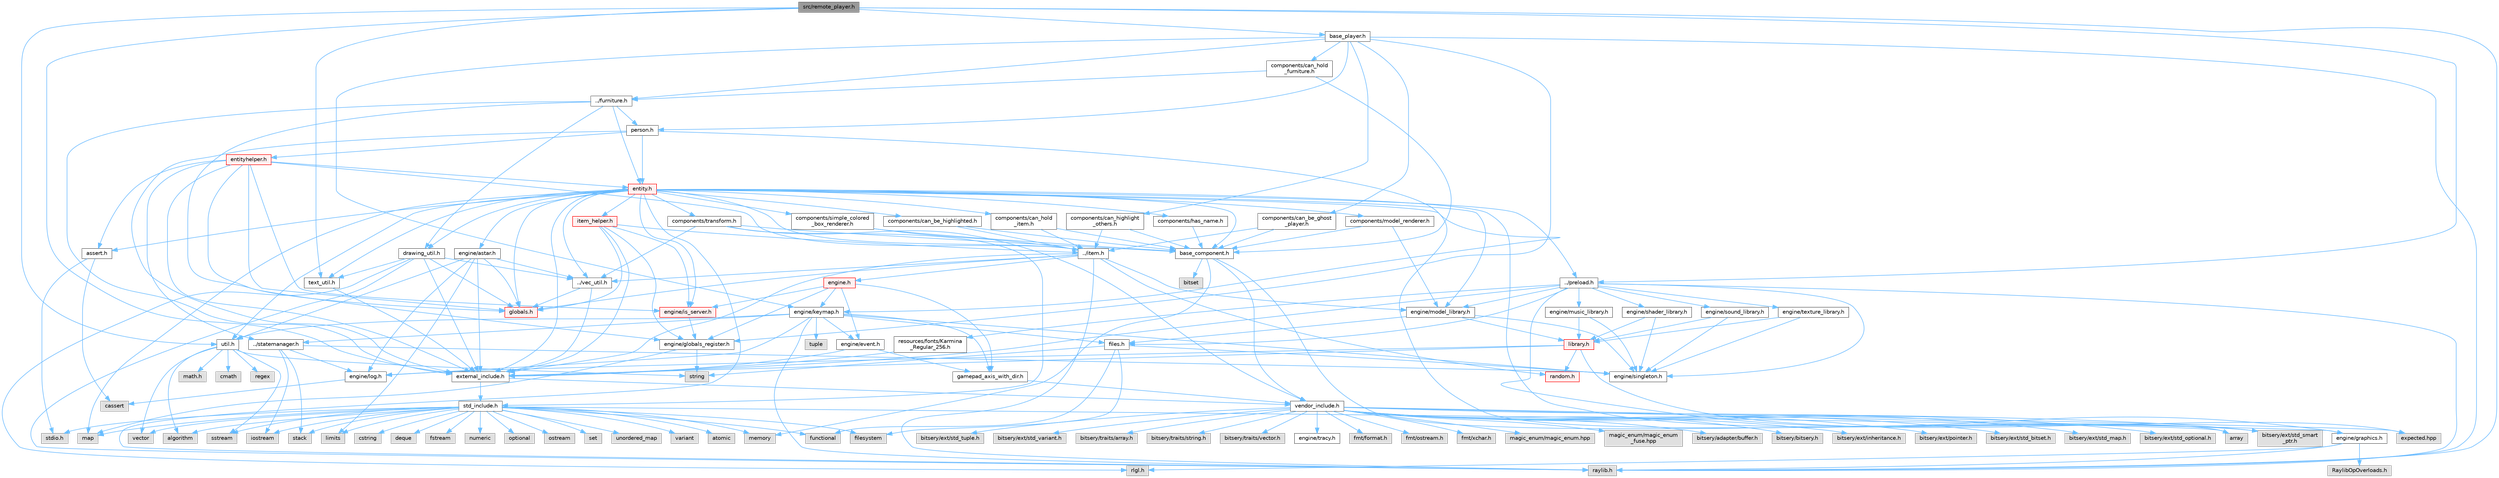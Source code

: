 digraph "src/remote_player.h"
{
 // LATEX_PDF_SIZE
  bgcolor="transparent";
  edge [fontname=Helvetica,fontsize=10,labelfontname=Helvetica,labelfontsize=10];
  node [fontname=Helvetica,fontsize=10,shape=box,height=0.2,width=0.4];
  Node1 [label="src/remote_player.h",height=0.2,width=0.4,color="gray40", fillcolor="grey60", style="filled", fontcolor="black",tooltip=" "];
  Node1 -> Node2 [color="steelblue1",style="solid"];
  Node2 [label="external_include.h",height=0.2,width=0.4,color="grey40", fillcolor="white", style="filled",URL="$d7/daf/external__include_8h.html",tooltip=" "];
  Node2 -> Node3 [color="steelblue1",style="solid"];
  Node3 [label="std_include.h",height=0.2,width=0.4,color="grey40", fillcolor="white", style="filled",URL="$d4/dae/std__include_8h.html",tooltip=" "];
  Node3 -> Node4 [color="steelblue1",style="solid"];
  Node4 [label="stdio.h",height=0.2,width=0.4,color="grey60", fillcolor="#E0E0E0", style="filled",tooltip=" "];
  Node3 -> Node5 [color="steelblue1",style="solid"];
  Node5 [label="algorithm",height=0.2,width=0.4,color="grey60", fillcolor="#E0E0E0", style="filled",tooltip=" "];
  Node3 -> Node6 [color="steelblue1",style="solid"];
  Node6 [label="array",height=0.2,width=0.4,color="grey60", fillcolor="#E0E0E0", style="filled",tooltip=" "];
  Node3 -> Node7 [color="steelblue1",style="solid"];
  Node7 [label="atomic",height=0.2,width=0.4,color="grey60", fillcolor="#E0E0E0", style="filled",tooltip=" "];
  Node3 -> Node8 [color="steelblue1",style="solid"];
  Node8 [label="cstring",height=0.2,width=0.4,color="grey60", fillcolor="#E0E0E0", style="filled",tooltip=" "];
  Node3 -> Node9 [color="steelblue1",style="solid"];
  Node9 [label="deque",height=0.2,width=0.4,color="grey60", fillcolor="#E0E0E0", style="filled",tooltip=" "];
  Node3 -> Node10 [color="steelblue1",style="solid"];
  Node10 [label="filesystem",height=0.2,width=0.4,color="grey60", fillcolor="#E0E0E0", style="filled",tooltip=" "];
  Node3 -> Node11 [color="steelblue1",style="solid"];
  Node11 [label="fstream",height=0.2,width=0.4,color="grey60", fillcolor="#E0E0E0", style="filled",tooltip=" "];
  Node3 -> Node12 [color="steelblue1",style="solid"];
  Node12 [label="functional",height=0.2,width=0.4,color="grey60", fillcolor="#E0E0E0", style="filled",tooltip=" "];
  Node3 -> Node13 [color="steelblue1",style="solid"];
  Node13 [label="iostream",height=0.2,width=0.4,color="grey60", fillcolor="#E0E0E0", style="filled",tooltip=" "];
  Node3 -> Node14 [color="steelblue1",style="solid"];
  Node14 [label="limits",height=0.2,width=0.4,color="grey60", fillcolor="#E0E0E0", style="filled",tooltip=" "];
  Node3 -> Node15 [color="steelblue1",style="solid"];
  Node15 [label="map",height=0.2,width=0.4,color="grey60", fillcolor="#E0E0E0", style="filled",tooltip=" "];
  Node3 -> Node16 [color="steelblue1",style="solid"];
  Node16 [label="memory",height=0.2,width=0.4,color="grey60", fillcolor="#E0E0E0", style="filled",tooltip=" "];
  Node3 -> Node17 [color="steelblue1",style="solid"];
  Node17 [label="numeric",height=0.2,width=0.4,color="grey60", fillcolor="#E0E0E0", style="filled",tooltip=" "];
  Node3 -> Node18 [color="steelblue1",style="solid"];
  Node18 [label="optional",height=0.2,width=0.4,color="grey60", fillcolor="#E0E0E0", style="filled",tooltip=" "];
  Node3 -> Node19 [color="steelblue1",style="solid"];
  Node19 [label="ostream",height=0.2,width=0.4,color="grey60", fillcolor="#E0E0E0", style="filled",tooltip=" "];
  Node3 -> Node20 [color="steelblue1",style="solid"];
  Node20 [label="set",height=0.2,width=0.4,color="grey60", fillcolor="#E0E0E0", style="filled",tooltip=" "];
  Node3 -> Node21 [color="steelblue1",style="solid"];
  Node21 [label="sstream",height=0.2,width=0.4,color="grey60", fillcolor="#E0E0E0", style="filled",tooltip=" "];
  Node3 -> Node22 [color="steelblue1",style="solid"];
  Node22 [label="stack",height=0.2,width=0.4,color="grey60", fillcolor="#E0E0E0", style="filled",tooltip=" "];
  Node3 -> Node23 [color="steelblue1",style="solid"];
  Node23 [label="unordered_map",height=0.2,width=0.4,color="grey60", fillcolor="#E0E0E0", style="filled",tooltip=" "];
  Node3 -> Node24 [color="steelblue1",style="solid"];
  Node24 [label="variant",height=0.2,width=0.4,color="grey60", fillcolor="#E0E0E0", style="filled",tooltip=" "];
  Node3 -> Node25 [color="steelblue1",style="solid"];
  Node25 [label="vector",height=0.2,width=0.4,color="grey60", fillcolor="#E0E0E0", style="filled",tooltip=" "];
  Node2 -> Node26 [color="steelblue1",style="solid"];
  Node26 [label="vendor_include.h",height=0.2,width=0.4,color="grey40", fillcolor="white", style="filled",URL="$d6/dba/vendor__include_8h.html",tooltip=" "];
  Node26 -> Node27 [color="steelblue1",style="solid"];
  Node27 [label="engine/graphics.h",height=0.2,width=0.4,color="grey40", fillcolor="white", style="filled",URL="$d7/d04/graphics_8h.html",tooltip=" "];
  Node27 -> Node28 [color="steelblue1",style="solid"];
  Node28 [label="raylib.h",height=0.2,width=0.4,color="grey60", fillcolor="#E0E0E0", style="filled",tooltip=" "];
  Node27 -> Node29 [color="steelblue1",style="solid"];
  Node29 [label="rlgl.h",height=0.2,width=0.4,color="grey60", fillcolor="#E0E0E0", style="filled",tooltip=" "];
  Node27 -> Node30 [color="steelblue1",style="solid"];
  Node30 [label="RaylibOpOverloads.h",height=0.2,width=0.4,color="grey60", fillcolor="#E0E0E0", style="filled",tooltip=" "];
  Node26 -> Node31 [color="steelblue1",style="solid"];
  Node31 [label="fmt/format.h",height=0.2,width=0.4,color="grey60", fillcolor="#E0E0E0", style="filled",tooltip=" "];
  Node26 -> Node32 [color="steelblue1",style="solid"];
  Node32 [label="fmt/ostream.h",height=0.2,width=0.4,color="grey60", fillcolor="#E0E0E0", style="filled",tooltip=" "];
  Node26 -> Node33 [color="steelblue1",style="solid"];
  Node33 [label="fmt/xchar.h",height=0.2,width=0.4,color="grey60", fillcolor="#E0E0E0", style="filled",tooltip=" "];
  Node26 -> Node34 [color="steelblue1",style="solid"];
  Node34 [label="expected.hpp",height=0.2,width=0.4,color="grey60", fillcolor="#E0E0E0", style="filled",tooltip=" "];
  Node26 -> Node35 [color="steelblue1",style="solid"];
  Node35 [label="magic_enum/magic_enum.hpp",height=0.2,width=0.4,color="grey60", fillcolor="#E0E0E0", style="filled",tooltip=" "];
  Node26 -> Node36 [color="steelblue1",style="solid"];
  Node36 [label="magic_enum/magic_enum\l_fuse.hpp",height=0.2,width=0.4,color="grey60", fillcolor="#E0E0E0", style="filled",tooltip=" "];
  Node26 -> Node37 [color="steelblue1",style="solid"];
  Node37 [label="bitsery/adapter/buffer.h",height=0.2,width=0.4,color="grey60", fillcolor="#E0E0E0", style="filled",tooltip=" "];
  Node26 -> Node38 [color="steelblue1",style="solid"];
  Node38 [label="bitsery/bitsery.h",height=0.2,width=0.4,color="grey60", fillcolor="#E0E0E0", style="filled",tooltip=" "];
  Node26 -> Node39 [color="steelblue1",style="solid"];
  Node39 [label="bitsery/ext/inheritance.h",height=0.2,width=0.4,color="grey60", fillcolor="#E0E0E0", style="filled",tooltip=" "];
  Node26 -> Node40 [color="steelblue1",style="solid"];
  Node40 [label="bitsery/ext/pointer.h",height=0.2,width=0.4,color="grey60", fillcolor="#E0E0E0", style="filled",tooltip=" "];
  Node26 -> Node41 [color="steelblue1",style="solid"];
  Node41 [label="bitsery/ext/std_bitset.h",height=0.2,width=0.4,color="grey60", fillcolor="#E0E0E0", style="filled",tooltip=" "];
  Node26 -> Node42 [color="steelblue1",style="solid"];
  Node42 [label="bitsery/ext/std_map.h",height=0.2,width=0.4,color="grey60", fillcolor="#E0E0E0", style="filled",tooltip=" "];
  Node26 -> Node43 [color="steelblue1",style="solid"];
  Node43 [label="bitsery/ext/std_optional.h",height=0.2,width=0.4,color="grey60", fillcolor="#E0E0E0", style="filled",tooltip=" "];
  Node26 -> Node44 [color="steelblue1",style="solid"];
  Node44 [label="bitsery/ext/std_smart\l_ptr.h",height=0.2,width=0.4,color="grey60", fillcolor="#E0E0E0", style="filled",tooltip=" "];
  Node26 -> Node45 [color="steelblue1",style="solid"];
  Node45 [label="bitsery/ext/std_tuple.h",height=0.2,width=0.4,color="grey60", fillcolor="#E0E0E0", style="filled",tooltip=" "];
  Node26 -> Node46 [color="steelblue1",style="solid"];
  Node46 [label="bitsery/ext/std_variant.h",height=0.2,width=0.4,color="grey60", fillcolor="#E0E0E0", style="filled",tooltip=" "];
  Node26 -> Node47 [color="steelblue1",style="solid"];
  Node47 [label="bitsery/traits/array.h",height=0.2,width=0.4,color="grey60", fillcolor="#E0E0E0", style="filled",tooltip=" "];
  Node26 -> Node48 [color="steelblue1",style="solid"];
  Node48 [label="bitsery/traits/string.h",height=0.2,width=0.4,color="grey60", fillcolor="#E0E0E0", style="filled",tooltip=" "];
  Node26 -> Node49 [color="steelblue1",style="solid"];
  Node49 [label="bitsery/traits/vector.h",height=0.2,width=0.4,color="grey60", fillcolor="#E0E0E0", style="filled",tooltip=" "];
  Node26 -> Node50 [color="steelblue1",style="solid"];
  Node50 [label="engine/tracy.h",height=0.2,width=0.4,color="grey40", fillcolor="white", style="filled",URL="$d6/d15/tracy_8h.html",tooltip=" "];
  Node1 -> Node28 [color="steelblue1",style="solid"];
  Node1 -> Node51 [color="steelblue1",style="solid"];
  Node51 [label="text_util.h",height=0.2,width=0.4,color="grey40", fillcolor="white", style="filled",URL="$d4/d78/text__util_8h.html",tooltip=" "];
  Node51 -> Node2 [color="steelblue1",style="solid"];
  Node1 -> Node52 [color="steelblue1",style="solid"];
  Node52 [label="util.h",height=0.2,width=0.4,color="grey40", fillcolor="white", style="filled",URL="$d8/d3c/util_8h.html",tooltip=" "];
  Node52 -> Node53 [color="steelblue1",style="solid"];
  Node53 [label="math.h",height=0.2,width=0.4,color="grey60", fillcolor="#E0E0E0", style="filled",tooltip=" "];
  Node52 -> Node5 [color="steelblue1",style="solid"];
  Node52 -> Node54 [color="steelblue1",style="solid"];
  Node54 [label="cmath",height=0.2,width=0.4,color="grey60", fillcolor="#E0E0E0", style="filled",tooltip=" "];
  Node52 -> Node55 [color="steelblue1",style="solid"];
  Node55 [label="regex",height=0.2,width=0.4,color="grey60", fillcolor="#E0E0E0", style="filled",tooltip=" "];
  Node52 -> Node21 [color="steelblue1",style="solid"];
  Node52 -> Node56 [color="steelblue1",style="solid"];
  Node56 [label="string",height=0.2,width=0.4,color="grey60", fillcolor="#E0E0E0", style="filled",tooltip=" "];
  Node52 -> Node25 [color="steelblue1",style="solid"];
  Node1 -> Node57 [color="steelblue1",style="solid"];
  Node57 [label="base_player.h",height=0.2,width=0.4,color="grey40", fillcolor="white", style="filled",URL="$d7/dc6/base__player_8h.html",tooltip=" "];
  Node57 -> Node58 [color="steelblue1",style="solid"];
  Node58 [label="components/can_be_ghost\l_player.h",height=0.2,width=0.4,color="grey40", fillcolor="white", style="filled",URL="$d1/d8a/can__be__ghost__player_8h.html",tooltip=" "];
  Node58 -> Node59 [color="steelblue1",style="solid"];
  Node59 [label="../item.h",height=0.2,width=0.4,color="grey40", fillcolor="white", style="filled",URL="$df/d1f/item_8h.html",tooltip=" "];
  Node59 -> Node2 [color="steelblue1",style="solid"];
  Node59 -> Node60 [color="steelblue1",style="solid"];
  Node60 [label="engine.h",height=0.2,width=0.4,color="red", fillcolor="#FFF0F0", style="filled",URL="$d1/d55/engine_8h.html",tooltip=" "];
  Node60 -> Node65 [color="steelblue1",style="solid"];
  Node65 [label="engine/event.h",height=0.2,width=0.4,color="grey40", fillcolor="white", style="filled",URL="$dd/d20/event_8h.html",tooltip=" "];
  Node65 -> Node2 [color="steelblue1",style="solid"];
  Node65 -> Node66 [color="steelblue1",style="solid"];
  Node66 [label="gamepad_axis_with_dir.h",height=0.2,width=0.4,color="grey40", fillcolor="white", style="filled",URL="$db/d29/gamepad__axis__with__dir_8h.html",tooltip=" "];
  Node66 -> Node26 [color="steelblue1",style="solid"];
  Node60 -> Node66 [color="steelblue1",style="solid"];
  Node60 -> Node67 [color="steelblue1",style="solid"];
  Node67 [label="engine/globals_register.h",height=0.2,width=0.4,color="grey40", fillcolor="white", style="filled",URL="$db/da1/globals__register_8h.html",tooltip=" "];
  Node67 -> Node15 [color="steelblue1",style="solid"];
  Node67 -> Node56 [color="steelblue1",style="solid"];
  Node60 -> Node68 [color="steelblue1",style="solid"];
  Node68 [label="engine/is_server.h",height=0.2,width=0.4,color="red", fillcolor="#FFF0F0", style="filled",URL="$d6/db9/is__server_8h.html",tooltip=" "];
  Node68 -> Node67 [color="steelblue1",style="solid"];
  Node60 -> Node70 [color="steelblue1",style="solid"];
  Node70 [label="engine/keymap.h",height=0.2,width=0.4,color="grey40", fillcolor="white", style="filled",URL="$da/d9a/keymap_8h.html",tooltip=" "];
  Node70 -> Node71 [color="steelblue1",style="solid"];
  Node71 [label="tuple",height=0.2,width=0.4,color="grey60", fillcolor="#E0E0E0", style="filled",tooltip=" "];
  Node70 -> Node28 [color="steelblue1",style="solid"];
  Node70 -> Node72 [color="steelblue1",style="solid"];
  Node72 [label="../statemanager.h",height=0.2,width=0.4,color="grey40", fillcolor="white", style="filled",URL="$d2/d5f/statemanager_8h.html",tooltip=" "];
  Node72 -> Node13 [color="steelblue1",style="solid"];
  Node72 -> Node22 [color="steelblue1",style="solid"];
  Node72 -> Node73 [color="steelblue1",style="solid"];
  Node73 [label="engine/log.h",height=0.2,width=0.4,color="grey40", fillcolor="white", style="filled",URL="$d7/d7f/log_8h.html",tooltip=" "];
  Node73 -> Node74 [color="steelblue1",style="solid"];
  Node74 [label="cassert",height=0.2,width=0.4,color="grey60", fillcolor="#E0E0E0", style="filled",tooltip=" "];
  Node72 -> Node75 [color="steelblue1",style="solid"];
  Node75 [label="engine/singleton.h",height=0.2,width=0.4,color="grey40", fillcolor="white", style="filled",URL="$d4/d0b/singleton_8h.html",tooltip=" "];
  Node70 -> Node52 [color="steelblue1",style="solid"];
  Node70 -> Node76 [color="steelblue1",style="solid"];
  Node76 [label="files.h",height=0.2,width=0.4,color="grey40", fillcolor="white", style="filled",URL="$dd/d20/files_8h.html",tooltip=" "];
  Node76 -> Node10 [color="steelblue1",style="solid"];
  Node76 -> Node12 [color="steelblue1",style="solid"];
  Node76 -> Node56 [color="steelblue1",style="solid"];
  Node76 -> Node75 [color="steelblue1",style="solid"];
  Node70 -> Node65 [color="steelblue1",style="solid"];
  Node70 -> Node66 [color="steelblue1",style="solid"];
  Node70 -> Node73 [color="steelblue1",style="solid"];
  Node70 -> Node75 [color="steelblue1",style="solid"];
  Node59 -> Node94 [color="steelblue1",style="solid"];
  Node94 [label="engine/model_library.h",height=0.2,width=0.4,color="grey40", fillcolor="white", style="filled",URL="$d0/dd0/model__library_8h.html",tooltip=" "];
  Node94 -> Node76 [color="steelblue1",style="solid"];
  Node94 -> Node95 [color="steelblue1",style="solid"];
  Node95 [label="library.h",height=0.2,width=0.4,color="red", fillcolor="#FFF0F0", style="filled",URL="$dd/d08/library_8h.html",tooltip=" "];
  Node95 -> Node2 [color="steelblue1",style="solid"];
  Node95 -> Node34 [color="steelblue1",style="solid"];
  Node95 -> Node73 [color="steelblue1",style="solid"];
  Node95 -> Node96 [color="steelblue1",style="solid"];
  Node96 [label="random.h",height=0.2,width=0.4,color="red", fillcolor="#FFF0F0", style="filled",URL="$d1/d79/random_8h.html",tooltip=" "];
  Node94 -> Node75 [color="steelblue1",style="solid"];
  Node59 -> Node96 [color="steelblue1",style="solid"];
  Node59 -> Node85 [color="steelblue1",style="solid"];
  Node85 [label="globals.h",height=0.2,width=0.4,color="red", fillcolor="#FFF0F0", style="filled",URL="$d5/d87/globals_8h.html",tooltip=" "];
  Node59 -> Node28 [color="steelblue1",style="solid"];
  Node59 -> Node84 [color="steelblue1",style="solid"];
  Node84 [label="../vec_util.h",height=0.2,width=0.4,color="grey40", fillcolor="white", style="filled",URL="$d0/d3f/vec__util_8h.html",tooltip=" "];
  Node84 -> Node2 [color="steelblue1",style="solid"];
  Node84 -> Node85 [color="steelblue1",style="solid"];
  Node58 -> Node107 [color="steelblue1",style="solid"];
  Node107 [label="base_component.h",height=0.2,width=0.4,color="grey40", fillcolor="white", style="filled",URL="$d5/dbb/base__component_8h.html",tooltip=" "];
  Node107 -> Node6 [color="steelblue1",style="solid"];
  Node107 -> Node108 [color="steelblue1",style="solid"];
  Node108 [label="bitset",height=0.2,width=0.4,color="grey60", fillcolor="#E0E0E0", style="filled",tooltip=" "];
  Node107 -> Node16 [color="steelblue1",style="solid"];
  Node107 -> Node26 [color="steelblue1",style="solid"];
  Node57 -> Node109 [color="steelblue1",style="solid"];
  Node109 [label="components/can_highlight\l_others.h",height=0.2,width=0.4,color="grey40", fillcolor="white", style="filled",URL="$dd/dad/can__highlight__others_8h.html",tooltip=" "];
  Node109 -> Node59 [color="steelblue1",style="solid"];
  Node109 -> Node107 [color="steelblue1",style="solid"];
  Node57 -> Node110 [color="steelblue1",style="solid"];
  Node110 [label="components/can_hold\l_furniture.h",height=0.2,width=0.4,color="grey40", fillcolor="white", style="filled",URL="$d6/d76/can__hold__furniture_8h.html",tooltip=" "];
  Node110 -> Node111 [color="steelblue1",style="solid"];
  Node111 [label="../furniture.h",height=0.2,width=0.4,color="grey40", fillcolor="white", style="filled",URL="$d1/d57/furniture_8h.html",tooltip=" "];
  Node111 -> Node112 [color="steelblue1",style="solid"];
  Node112 [label="drawing_util.h",height=0.2,width=0.4,color="grey40", fillcolor="white", style="filled",URL="$df/db6/drawing__util_8h.html",tooltip=" "];
  Node112 -> Node2 [color="steelblue1",style="solid"];
  Node112 -> Node85 [color="steelblue1",style="solid"];
  Node112 -> Node28 [color="steelblue1",style="solid"];
  Node112 -> Node29 [color="steelblue1",style="solid"];
  Node112 -> Node51 [color="steelblue1",style="solid"];
  Node112 -> Node84 [color="steelblue1",style="solid"];
  Node111 -> Node2 [color="steelblue1",style="solid"];
  Node111 -> Node113 [color="steelblue1",style="solid"];
  Node113 [label="entity.h",height=0.2,width=0.4,color="red", fillcolor="#FFF0F0", style="filled",URL="$d8/d83/entity_8h.html",tooltip=" "];
  Node113 -> Node44 [color="steelblue1",style="solid"];
  Node113 -> Node107 [color="steelblue1",style="solid"];
  Node113 -> Node114 [color="steelblue1",style="solid"];
  Node114 [label="components/can_be_highlighted.h",height=0.2,width=0.4,color="grey40", fillcolor="white", style="filled",URL="$db/d75/can__be__highlighted_8h.html",tooltip=" "];
  Node114 -> Node59 [color="steelblue1",style="solid"];
  Node114 -> Node107 [color="steelblue1",style="solid"];
  Node113 -> Node115 [color="steelblue1",style="solid"];
  Node115 [label="components/can_hold\l_item.h",height=0.2,width=0.4,color="grey40", fillcolor="white", style="filled",URL="$dc/d28/can__hold__item_8h.html",tooltip=" "];
  Node115 -> Node59 [color="steelblue1",style="solid"];
  Node115 -> Node107 [color="steelblue1",style="solid"];
  Node113 -> Node116 [color="steelblue1",style="solid"];
  Node116 [label="components/has_name.h",height=0.2,width=0.4,color="grey40", fillcolor="white", style="filled",URL="$df/da4/has__name_8h.html",tooltip=" "];
  Node116 -> Node107 [color="steelblue1",style="solid"];
  Node113 -> Node117 [color="steelblue1",style="solid"];
  Node117 [label="components/model_renderer.h",height=0.2,width=0.4,color="grey40", fillcolor="white", style="filled",URL="$df/df8/model__renderer_8h.html",tooltip=" "];
  Node117 -> Node94 [color="steelblue1",style="solid"];
  Node117 -> Node107 [color="steelblue1",style="solid"];
  Node113 -> Node118 [color="steelblue1",style="solid"];
  Node118 [label="components/simple_colored\l_box_renderer.h",height=0.2,width=0.4,color="grey40", fillcolor="white", style="filled",URL="$d7/d5e/simple__colored__box__renderer_8h.html",tooltip=" "];
  Node118 -> Node59 [color="steelblue1",style="solid"];
  Node118 -> Node107 [color="steelblue1",style="solid"];
  Node113 -> Node119 [color="steelblue1",style="solid"];
  Node119 [label="components/transform.h",height=0.2,width=0.4,color="grey40", fillcolor="white", style="filled",URL="$d2/d80/transform_8h.html",tooltip=" "];
  Node119 -> Node3 [color="steelblue1",style="solid"];
  Node119 -> Node84 [color="steelblue1",style="solid"];
  Node119 -> Node26 [color="steelblue1",style="solid"];
  Node119 -> Node107 [color="steelblue1",style="solid"];
  Node113 -> Node87 [color="steelblue1",style="solid"];
  Node87 [label="assert.h",height=0.2,width=0.4,color="grey40", fillcolor="white", style="filled",URL="$dc/da7/assert_8h.html",tooltip=" "];
  Node87 -> Node4 [color="steelblue1",style="solid"];
  Node87 -> Node74 [color="steelblue1",style="solid"];
  Node113 -> Node2 [color="steelblue1",style="solid"];
  Node113 -> Node6 [color="steelblue1",style="solid"];
  Node113 -> Node15 [color="steelblue1",style="solid"];
  Node113 -> Node112 [color="steelblue1",style="solid"];
  Node113 -> Node120 [color="steelblue1",style="solid"];
  Node120 [label="engine/astar.h",height=0.2,width=0.4,color="grey40", fillcolor="white", style="filled",URL="$d8/d56/astar_8h.html",tooltip=" "];
  Node120 -> Node14 [color="steelblue1",style="solid"];
  Node120 -> Node2 [color="steelblue1",style="solid"];
  Node120 -> Node85 [color="steelblue1",style="solid"];
  Node120 -> Node52 [color="steelblue1",style="solid"];
  Node120 -> Node84 [color="steelblue1",style="solid"];
  Node120 -> Node73 [color="steelblue1",style="solid"];
  Node113 -> Node68 [color="steelblue1",style="solid"];
  Node113 -> Node94 [color="steelblue1",style="solid"];
  Node113 -> Node85 [color="steelblue1",style="solid"];
  Node113 -> Node59 [color="steelblue1",style="solid"];
  Node113 -> Node121 [color="steelblue1",style="solid"];
  Node121 [label="item_helper.h",height=0.2,width=0.4,color="red", fillcolor="#FFF0F0", style="filled",URL="$d0/d4e/item__helper_8h.html",tooltip=" "];
  Node121 -> Node2 [color="steelblue1",style="solid"];
  Node121 -> Node67 [color="steelblue1",style="solid"];
  Node121 -> Node68 [color="steelblue1",style="solid"];
  Node121 -> Node85 [color="steelblue1",style="solid"];
  Node121 -> Node59 [color="steelblue1",style="solid"];
  Node113 -> Node93 [color="steelblue1",style="solid"];
  Node93 [label="../preload.h",height=0.2,width=0.4,color="grey40", fillcolor="white", style="filled",URL="$d5/d34/preload_8h.html",tooltip=" "];
  Node93 -> Node2 [color="steelblue1",style="solid"];
  Node93 -> Node27 [color="steelblue1",style="solid"];
  Node93 -> Node75 [color="steelblue1",style="solid"];
  Node93 -> Node28 [color="steelblue1",style="solid"];
  Node93 -> Node76 [color="steelblue1",style="solid"];
  Node93 -> Node94 [color="steelblue1",style="solid"];
  Node93 -> Node99 [color="steelblue1",style="solid"];
  Node99 [label="engine/music_library.h",height=0.2,width=0.4,color="grey40", fillcolor="white", style="filled",URL="$dc/d33/music__library_8h.html",tooltip=" "];
  Node99 -> Node95 [color="steelblue1",style="solid"];
  Node99 -> Node75 [color="steelblue1",style="solid"];
  Node93 -> Node100 [color="steelblue1",style="solid"];
  Node100 [label="engine/shader_library.h",height=0.2,width=0.4,color="grey40", fillcolor="white", style="filled",URL="$d1/d27/shader__library_8h.html",tooltip=" "];
  Node100 -> Node95 [color="steelblue1",style="solid"];
  Node100 -> Node75 [color="steelblue1",style="solid"];
  Node93 -> Node101 [color="steelblue1",style="solid"];
  Node101 [label="engine/sound_library.h",height=0.2,width=0.4,color="grey40", fillcolor="white", style="filled",URL="$d5/d04/sound__library_8h.html",tooltip=" "];
  Node101 -> Node95 [color="steelblue1",style="solid"];
  Node101 -> Node75 [color="steelblue1",style="solid"];
  Node93 -> Node102 [color="steelblue1",style="solid"];
  Node102 [label="engine/texture_library.h",height=0.2,width=0.4,color="grey40", fillcolor="white", style="filled",URL="$d5/d33/texture__library_8h.html",tooltip=" "];
  Node102 -> Node95 [color="steelblue1",style="solid"];
  Node102 -> Node75 [color="steelblue1",style="solid"];
  Node93 -> Node103 [color="steelblue1",style="solid"];
  Node103 [label="resources/fonts/Karmina\l_Regular_256.h",height=0.2,width=0.4,color="grey40", fillcolor="white", style="filled",URL="$d2/de0/_karmina___regular__256_8h.html",tooltip=" "];
  Node103 -> Node2 [color="steelblue1",style="solid"];
  Node113 -> Node28 [color="steelblue1",style="solid"];
  Node113 -> Node51 [color="steelblue1",style="solid"];
  Node113 -> Node52 [color="steelblue1",style="solid"];
  Node113 -> Node84 [color="steelblue1",style="solid"];
  Node111 -> Node85 [color="steelblue1",style="solid"];
  Node111 -> Node123 [color="steelblue1",style="solid"];
  Node123 [label="person.h",height=0.2,width=0.4,color="grey40", fillcolor="white", style="filled",URL="$d4/d98/person_8h.html",tooltip=" "];
  Node123 -> Node2 [color="steelblue1",style="solid"];
  Node123 -> Node113 [color="steelblue1",style="solid"];
  Node123 -> Node124 [color="steelblue1",style="solid"];
  Node124 [label="entityhelper.h",height=0.2,width=0.4,color="red", fillcolor="#FFF0F0", style="filled",URL="$d9/d3c/entityhelper_8h.html",tooltip=" "];
  Node124 -> Node87 [color="steelblue1",style="solid"];
  Node124 -> Node2 [color="steelblue1",style="solid"];
  Node124 -> Node67 [color="steelblue1",style="solid"];
  Node124 -> Node68 [color="steelblue1",style="solid"];
  Node124 -> Node85 [color="steelblue1",style="solid"];
  Node124 -> Node113 [color="steelblue1",style="solid"];
  Node124 -> Node59 [color="steelblue1",style="solid"];
  Node124 -> Node72 [color="steelblue1",style="solid"];
  Node123 -> Node70 [color="steelblue1",style="solid"];
  Node110 -> Node107 [color="steelblue1",style="solid"];
  Node57 -> Node28 [color="steelblue1",style="solid"];
  Node57 -> Node67 [color="steelblue1",style="solid"];
  Node57 -> Node70 [color="steelblue1",style="solid"];
  Node57 -> Node123 [color="steelblue1",style="solid"];
  Node57 -> Node111 [color="steelblue1",style="solid"];
  Node1 -> Node93 [color="steelblue1",style="solid"];
}
